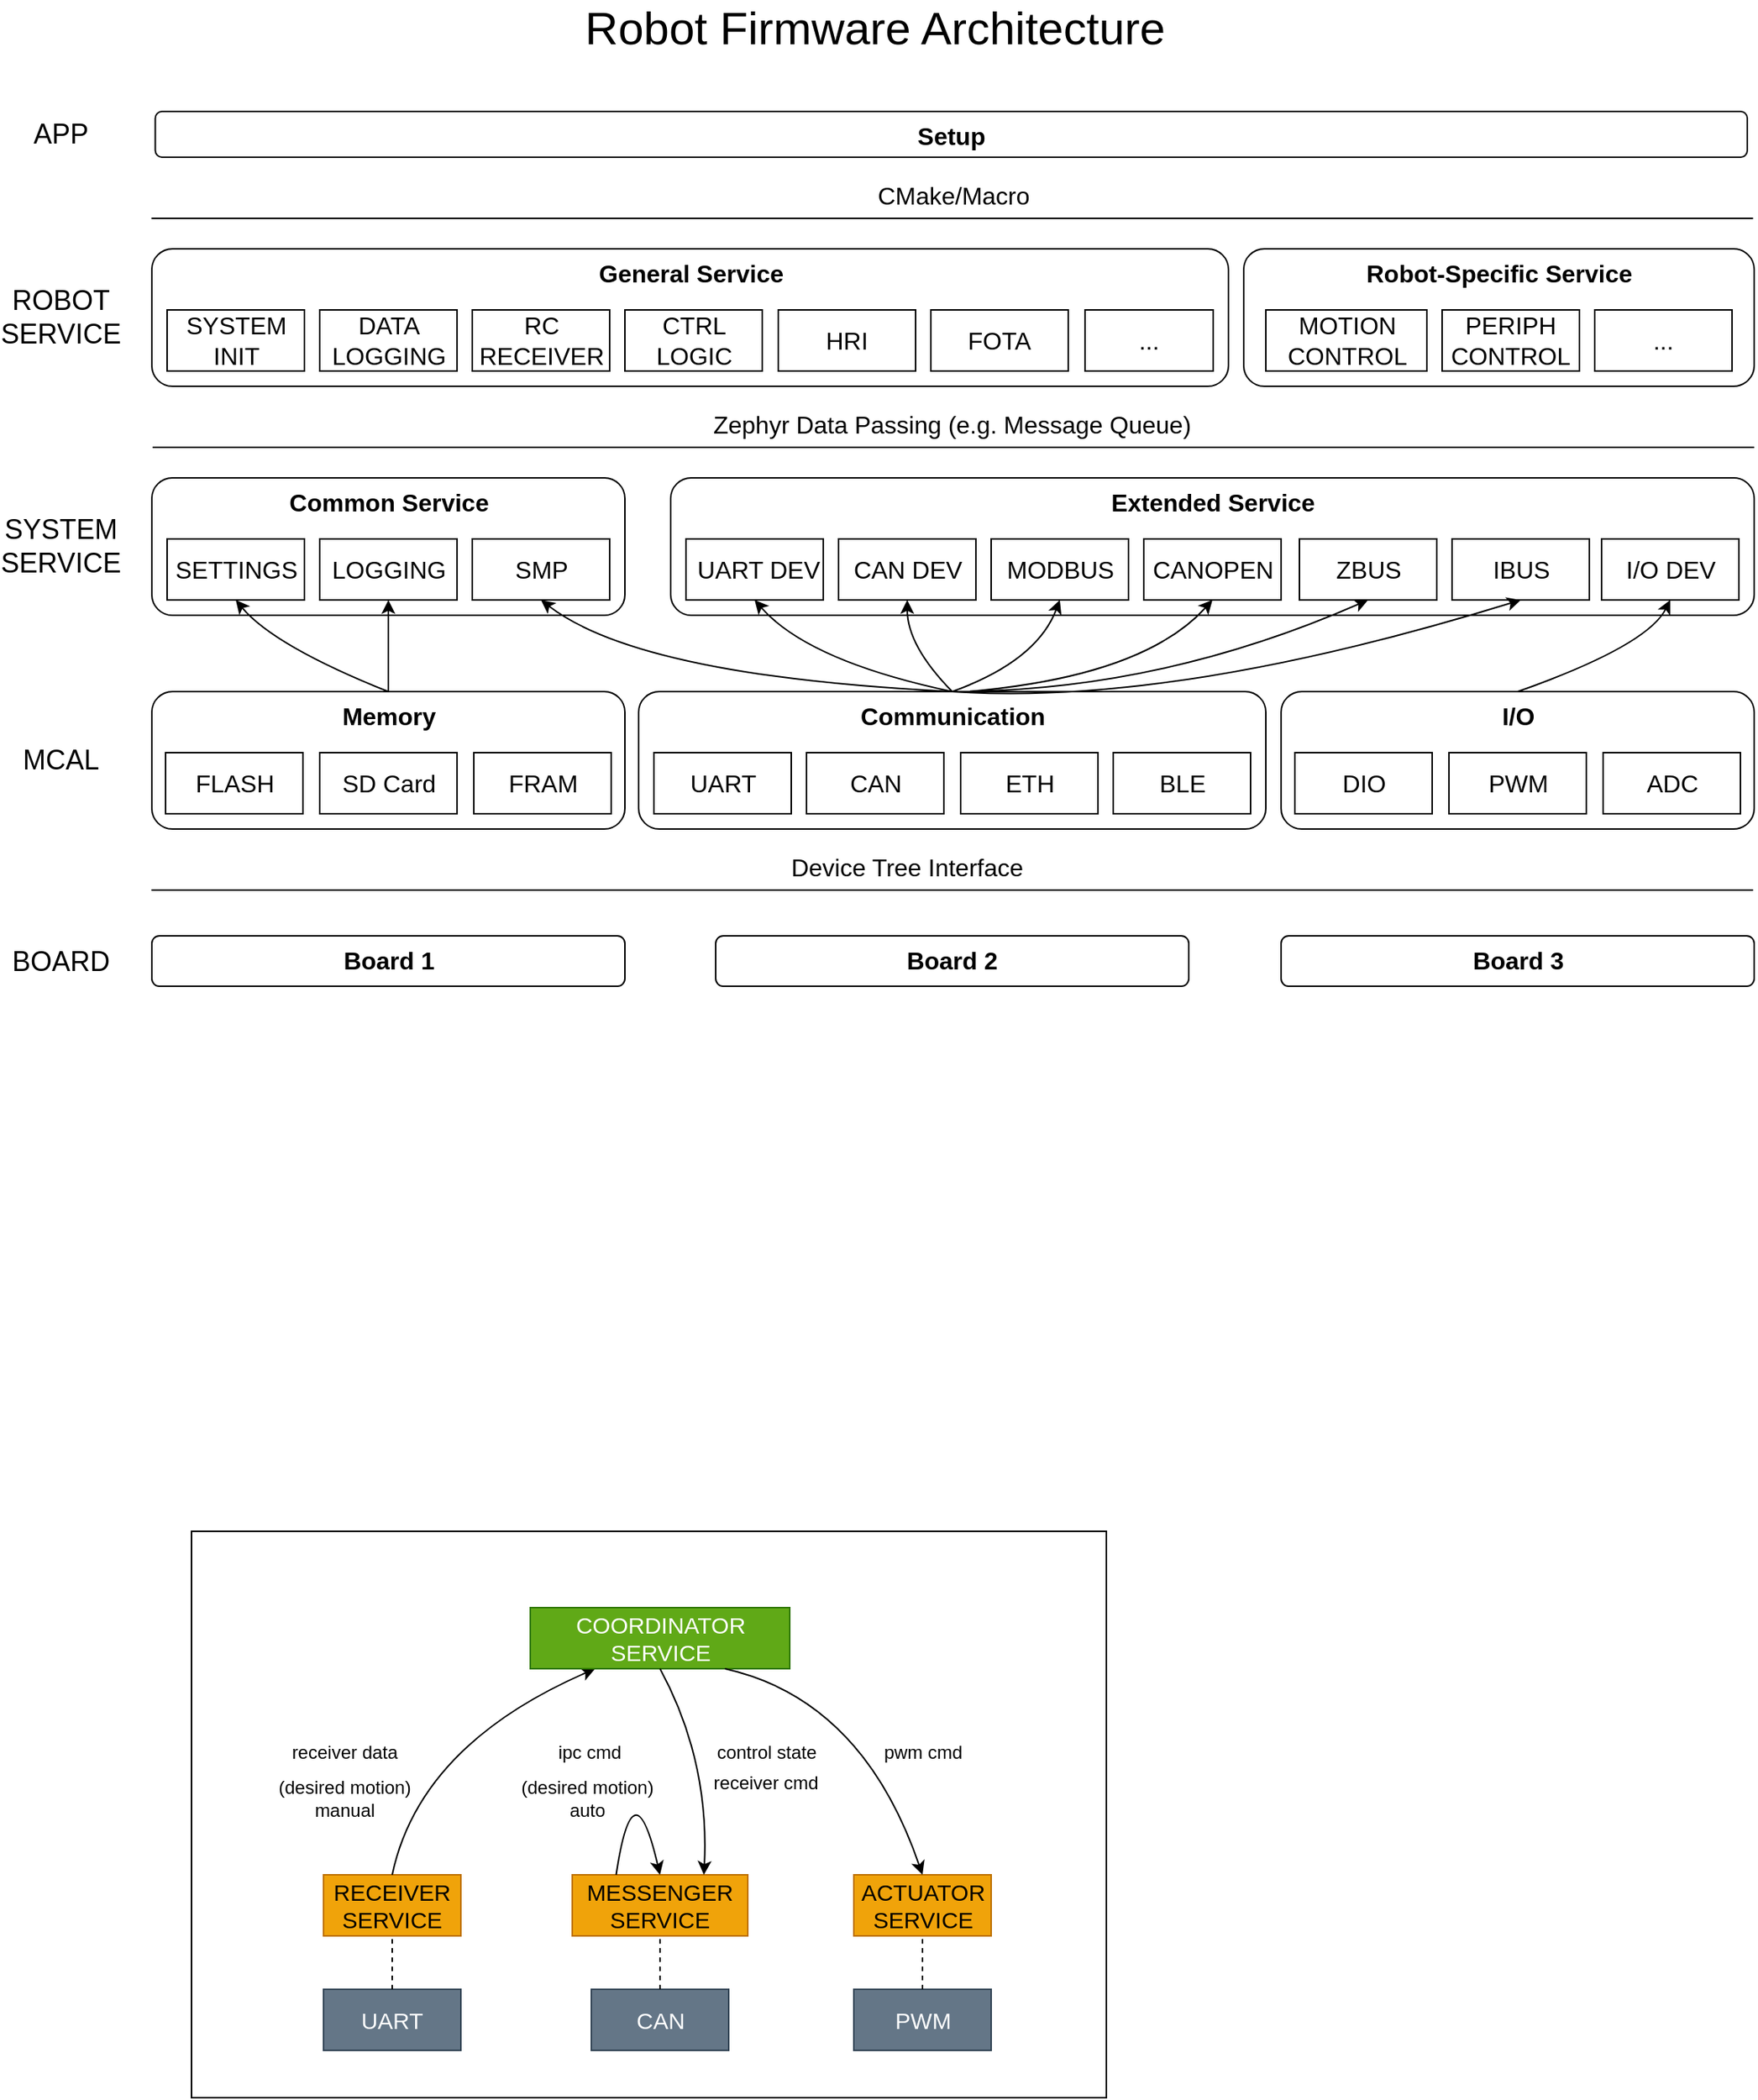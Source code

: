 <mxfile version="20.3.0" type="device"><diagram id="prtHgNgQTEPvFCAcTncT" name="Page-1"><mxGraphModel dx="1990" dy="1238" grid="1" gridSize="10" guides="1" tooltips="1" connect="1" arrows="1" fold="1" page="1" pageScale="1" pageWidth="1169" pageHeight="827" math="0" shadow="0"><root><mxCell id="0"/><mxCell id="1" parent="0"/><mxCell id="_VUhn9oizmv0SjjqbQ_M-27" value="" style="rounded=0;whiteSpace=wrap;html=1;fontSize=15;" parent="1" vertex="1"><mxGeometry x="130.5" y="1090" width="599.5" height="371" as="geometry"/></mxCell><mxCell id="7gqeEgnIsbvV29NgxDv7-71" value="&lt;b&gt;Extended Service&lt;/b&gt;" style="rounded=1;whiteSpace=wrap;html=1;fontSize=16;verticalAlign=top;" parent="1" vertex="1"><mxGeometry x="444.5" y="400" width="710" height="90" as="geometry"/></mxCell><mxCell id="7gqeEgnIsbvV29NgxDv7-64" value="&lt;b&gt;Common Service&lt;/b&gt;" style="rounded=1;whiteSpace=wrap;html=1;fontSize=16;verticalAlign=top;" parent="1" vertex="1"><mxGeometry x="104.5" y="400" width="310" height="90" as="geometry"/></mxCell><mxCell id="7gqeEgnIsbvV29NgxDv7-20" value="MCAL" style="text;html=1;strokeColor=none;fillColor=none;align=center;verticalAlign=middle;whiteSpace=wrap;rounded=0;fontSize=18;" parent="1" vertex="1"><mxGeometry x="15" y="570" width="60" height="30" as="geometry"/></mxCell><mxCell id="7gqeEgnIsbvV29NgxDv7-22" value="SYSTEM SERVICE" style="text;html=1;strokeColor=none;fillColor=none;align=center;verticalAlign=middle;whiteSpace=wrap;rounded=0;fontSize=18;" parent="1" vertex="1"><mxGeometry x="15" y="430" width="60" height="30" as="geometry"/></mxCell><mxCell id="7gqeEgnIsbvV29NgxDv7-23" value="&amp;nbsp;UART DEV" style="rounded=0;whiteSpace=wrap;html=1;fontFamily=Helvetica;fontSize=16;fontColor=#000000;align=center;" parent="1" vertex="1"><mxGeometry x="454.5" y="440" width="90" height="40" as="geometry"/></mxCell><mxCell id="7gqeEgnIsbvV29NgxDv7-24" value="CAN DEV" style="rounded=0;whiteSpace=wrap;html=1;fontFamily=Helvetica;fontSize=16;fontColor=#000000;align=center;" parent="1" vertex="1"><mxGeometry x="554.5" y="440" width="90" height="40" as="geometry"/></mxCell><mxCell id="7gqeEgnIsbvV29NgxDv7-25" value="MODBUS" style="rounded=0;whiteSpace=wrap;html=1;fontFamily=Helvetica;fontSize=16;fontColor=#000000;align=center;" parent="1" vertex="1"><mxGeometry x="654.5" y="440" width="90" height="40" as="geometry"/></mxCell><mxCell id="7gqeEgnIsbvV29NgxDv7-26" value="CANOPEN" style="rounded=0;whiteSpace=wrap;html=1;fontFamily=Helvetica;fontSize=16;fontColor=#000000;align=center;" parent="1" vertex="1"><mxGeometry x="754.5" y="440" width="90" height="40" as="geometry"/></mxCell><mxCell id="7gqeEgnIsbvV29NgxDv7-48" value="" style="group;fontSize=16;" parent="1" vertex="1" connectable="0"><mxGeometry x="104.5" y="540" width="310" height="90" as="geometry"/></mxCell><mxCell id="7gqeEgnIsbvV29NgxDv7-36" value="&lt;b&gt;Memory&lt;/b&gt;" style="rounded=1;whiteSpace=wrap;html=1;fontSize=16;verticalAlign=top;" parent="7gqeEgnIsbvV29NgxDv7-48" vertex="1"><mxGeometry width="310" height="90" as="geometry"/></mxCell><mxCell id="7gqeEgnIsbvV29NgxDv7-37" value="SD Card" style="rounded=0;whiteSpace=wrap;html=1;fontFamily=Helvetica;fontSize=16;fontColor=#000000;align=center;" parent="7gqeEgnIsbvV29NgxDv7-48" vertex="1"><mxGeometry x="110" y="40" width="90" height="40" as="geometry"/></mxCell><mxCell id="7gqeEgnIsbvV29NgxDv7-38" value="FRAM" style="rounded=0;whiteSpace=wrap;html=1;fontFamily=Helvetica;fontSize=16;fontColor=#000000;align=center;" parent="7gqeEgnIsbvV29NgxDv7-48" vertex="1"><mxGeometry x="211" y="40" width="90" height="40" as="geometry"/></mxCell><mxCell id="7gqeEgnIsbvV29NgxDv7-39" value="FLASH" style="rounded=0;whiteSpace=wrap;html=1;fontFamily=Helvetica;fontSize=16;fontColor=#000000;align=center;" parent="7gqeEgnIsbvV29NgxDv7-48" vertex="1"><mxGeometry x="9" y="40" width="90" height="40" as="geometry"/></mxCell><mxCell id="7gqeEgnIsbvV29NgxDv7-50" value="" style="group;fontSize=16;" parent="1" vertex="1" connectable="0"><mxGeometry x="844.5" y="540" width="310" height="90" as="geometry"/></mxCell><mxCell id="7gqeEgnIsbvV29NgxDv7-44" value="&lt;b&gt;I/O&lt;/b&gt;" style="rounded=1;whiteSpace=wrap;html=1;fontSize=16;verticalAlign=top;" parent="7gqeEgnIsbvV29NgxDv7-50" vertex="1"><mxGeometry width="310" height="90" as="geometry"/></mxCell><mxCell id="7gqeEgnIsbvV29NgxDv7-45" value="DIO" style="rounded=0;whiteSpace=wrap;html=1;fontFamily=Helvetica;fontSize=16;fontColor=#000000;align=center;" parent="7gqeEgnIsbvV29NgxDv7-50" vertex="1"><mxGeometry x="9" y="40" width="90" height="40" as="geometry"/></mxCell><mxCell id="7gqeEgnIsbvV29NgxDv7-46" value="PWM" style="rounded=0;whiteSpace=wrap;html=1;fontFamily=Helvetica;fontSize=16;fontColor=#000000;align=center;" parent="7gqeEgnIsbvV29NgxDv7-50" vertex="1"><mxGeometry x="110" y="40" width="90" height="40" as="geometry"/></mxCell><mxCell id="7gqeEgnIsbvV29NgxDv7-47" value="ADC" style="rounded=0;whiteSpace=wrap;html=1;fontFamily=Helvetica;fontSize=16;fontColor=#000000;align=center;" parent="7gqeEgnIsbvV29NgxDv7-50" vertex="1"><mxGeometry x="211" y="40" width="90" height="40" as="geometry"/></mxCell><mxCell id="7gqeEgnIsbvV29NgxDv7-56" value="SETTINGS" style="rounded=0;whiteSpace=wrap;html=1;fontFamily=Helvetica;fontSize=16;fontColor=#000000;align=center;" parent="1" vertex="1"><mxGeometry x="114.5" y="440" width="90" height="40" as="geometry"/></mxCell><mxCell id="7gqeEgnIsbvV29NgxDv7-57" value="LOGGING" style="rounded=0;whiteSpace=wrap;html=1;fontFamily=Helvetica;fontSize=16;fontColor=#000000;align=center;" parent="1" vertex="1"><mxGeometry x="214.5" y="440" width="90" height="40" as="geometry"/></mxCell><mxCell id="7gqeEgnIsbvV29NgxDv7-66" value="SMP" style="rounded=0;whiteSpace=wrap;html=1;fontFamily=Helvetica;fontSize=16;fontColor=#000000;align=center;" parent="1" vertex="1"><mxGeometry x="314.5" y="440" width="90" height="40" as="geometry"/></mxCell><mxCell id="7gqeEgnIsbvV29NgxDv7-40" value="&lt;b&gt;Communication&lt;/b&gt;" style="rounded=1;whiteSpace=wrap;html=1;fontSize=16;verticalAlign=top;" parent="1" vertex="1"><mxGeometry x="423.5" y="540" width="411" height="90" as="geometry"/></mxCell><mxCell id="7gqeEgnIsbvV29NgxDv7-41" value="CAN" style="rounded=0;whiteSpace=wrap;html=1;fontFamily=Helvetica;fontSize=16;fontColor=#000000;align=center;" parent="1" vertex="1"><mxGeometry x="533.5" y="580" width="90" height="40" as="geometry"/></mxCell><mxCell id="7gqeEgnIsbvV29NgxDv7-42" value="UART" style="rounded=0;whiteSpace=wrap;html=1;fontFamily=Helvetica;fontSize=16;fontColor=#000000;align=center;" parent="1" vertex="1"><mxGeometry x="433.5" y="580" width="90" height="40" as="geometry"/></mxCell><mxCell id="7gqeEgnIsbvV29NgxDv7-43" value="ETH" style="rounded=0;whiteSpace=wrap;html=1;fontFamily=Helvetica;fontSize=16;fontColor=#000000;align=center;" parent="1" vertex="1"><mxGeometry x="634.5" y="580" width="90" height="40" as="geometry"/></mxCell><mxCell id="7gqeEgnIsbvV29NgxDv7-68" value="BLE" style="rounded=0;whiteSpace=wrap;html=1;fontFamily=Helvetica;fontSize=16;fontColor=#000000;align=center;" parent="1" vertex="1"><mxGeometry x="734.5" y="580" width="90" height="40" as="geometry"/></mxCell><mxCell id="7gqeEgnIsbvV29NgxDv7-69" value="ZBUS" style="rounded=0;whiteSpace=wrap;html=1;fontFamily=Helvetica;fontSize=16;fontColor=#000000;align=center;" parent="1" vertex="1"><mxGeometry x="856.5" y="440" width="90" height="40" as="geometry"/></mxCell><mxCell id="7gqeEgnIsbvV29NgxDv7-70" value="IBUS" style="rounded=0;whiteSpace=wrap;html=1;fontFamily=Helvetica;fontSize=16;fontColor=#000000;align=center;" parent="1" vertex="1"><mxGeometry x="956.5" y="440" width="90" height="40" as="geometry"/></mxCell><mxCell id="7gqeEgnIsbvV29NgxDv7-73" value="" style="curved=1;endArrow=classic;html=1;rounded=0;fontSize=16;exitX=0.5;exitY=0;exitDx=0;exitDy=0;entryX=0.5;entryY=1;entryDx=0;entryDy=0;" parent="1" source="7gqeEgnIsbvV29NgxDv7-36" target="7gqeEgnIsbvV29NgxDv7-56" edge="1"><mxGeometry width="50" height="50" relative="1" as="geometry"><mxPoint x="664.5" y="110" as="sourcePoint"/><mxPoint x="714.5" y="60" as="targetPoint"/><Array as="points"><mxPoint x="184.5" y="510"/></Array></mxGeometry></mxCell><mxCell id="7gqeEgnIsbvV29NgxDv7-74" value="" style="curved=1;endArrow=classic;html=1;rounded=0;fontSize=16;exitX=0.5;exitY=0;exitDx=0;exitDy=0;entryX=0.5;entryY=1;entryDx=0;entryDy=0;" parent="1" source="7gqeEgnIsbvV29NgxDv7-36" target="7gqeEgnIsbvV29NgxDv7-57" edge="1"><mxGeometry width="50" height="50" relative="1" as="geometry"><mxPoint x="269.5" y="550" as="sourcePoint"/><mxPoint x="169.5" y="490" as="targetPoint"/><Array as="points"/></mxGeometry></mxCell><mxCell id="7gqeEgnIsbvV29NgxDv7-75" value="" style="curved=1;endArrow=classic;html=1;rounded=0;fontSize=16;exitX=0.5;exitY=0;exitDx=0;exitDy=0;entryX=0.5;entryY=1;entryDx=0;entryDy=0;" parent="1" source="7gqeEgnIsbvV29NgxDv7-40" target="7gqeEgnIsbvV29NgxDv7-66" edge="1"><mxGeometry width="50" height="50" relative="1" as="geometry"><mxPoint x="269.5" y="550" as="sourcePoint"/><mxPoint x="269.5" y="490" as="targetPoint"/><Array as="points"><mxPoint x="424.5" y="530"/></Array></mxGeometry></mxCell><mxCell id="7gqeEgnIsbvV29NgxDv7-76" value="" style="curved=1;endArrow=classic;html=1;rounded=0;fontSize=16;exitX=0.5;exitY=0;exitDx=0;exitDy=0;entryX=0.5;entryY=1;entryDx=0;entryDy=0;" parent="1" source="7gqeEgnIsbvV29NgxDv7-40" target="7gqeEgnIsbvV29NgxDv7-23" edge="1"><mxGeometry width="50" height="50" relative="1" as="geometry"><mxPoint x="279.5" y="560" as="sourcePoint"/><mxPoint x="279.5" y="500" as="targetPoint"/><Array as="points"><mxPoint x="534.5" y="520"/></Array></mxGeometry></mxCell><mxCell id="7gqeEgnIsbvV29NgxDv7-77" value="" style="curved=1;endArrow=classic;html=1;rounded=0;fontSize=16;exitX=0.5;exitY=0;exitDx=0;exitDy=0;entryX=0.5;entryY=1;entryDx=0;entryDy=0;" parent="1" source="7gqeEgnIsbvV29NgxDv7-40" target="7gqeEgnIsbvV29NgxDv7-24" edge="1"><mxGeometry width="50" height="50" relative="1" as="geometry"><mxPoint x="289.5" y="570" as="sourcePoint"/><mxPoint x="289.5" y="510" as="targetPoint"/><Array as="points"><mxPoint x="599.5" y="510"/></Array></mxGeometry></mxCell><mxCell id="7gqeEgnIsbvV29NgxDv7-78" value="" style="curved=1;endArrow=classic;html=1;rounded=0;fontSize=16;exitX=0.5;exitY=0;exitDx=0;exitDy=0;entryX=0.5;entryY=1;entryDx=0;entryDy=0;" parent="1" source="7gqeEgnIsbvV29NgxDv7-40" target="7gqeEgnIsbvV29NgxDv7-25" edge="1"><mxGeometry width="50" height="50" relative="1" as="geometry"><mxPoint x="299.5" y="580" as="sourcePoint"/><mxPoint x="299.5" y="520" as="targetPoint"/><Array as="points"><mxPoint x="684.5" y="520"/></Array></mxGeometry></mxCell><mxCell id="7gqeEgnIsbvV29NgxDv7-79" value="I/O DEV" style="rounded=0;whiteSpace=wrap;html=1;fontFamily=Helvetica;fontSize=16;fontColor=#000000;align=center;" parent="1" vertex="1"><mxGeometry x="1054.5" y="440" width="90" height="40" as="geometry"/></mxCell><mxCell id="7gqeEgnIsbvV29NgxDv7-80" value="" style="curved=1;endArrow=classic;html=1;rounded=0;fontSize=16;entryX=0.5;entryY=1;entryDx=0;entryDy=0;" parent="1" target="7gqeEgnIsbvV29NgxDv7-26" edge="1"><mxGeometry width="50" height="50" relative="1" as="geometry"><mxPoint x="639.5" y="540" as="sourcePoint"/><mxPoint x="809.5" y="490" as="targetPoint"/><Array as="points"><mxPoint x="754.5" y="530"/></Array></mxGeometry></mxCell><mxCell id="7gqeEgnIsbvV29NgxDv7-81" value="" style="curved=1;endArrow=classic;html=1;rounded=0;fontSize=16;entryX=0.5;entryY=1;entryDx=0;entryDy=0;exitX=0.5;exitY=0;exitDx=0;exitDy=0;" parent="1" source="7gqeEgnIsbvV29NgxDv7-40" target="7gqeEgnIsbvV29NgxDv7-69" edge="1"><mxGeometry width="50" height="50" relative="1" as="geometry"><mxPoint x="649.5" y="550" as="sourcePoint"/><mxPoint x="909.5" y="490" as="targetPoint"/><Array as="points"><mxPoint x="764.5" y="540"/></Array></mxGeometry></mxCell><mxCell id="7gqeEgnIsbvV29NgxDv7-82" value="" style="curved=1;endArrow=classic;html=1;rounded=0;fontSize=16;entryX=0.5;entryY=1;entryDx=0;entryDy=0;exitX=0.5;exitY=0;exitDx=0;exitDy=0;" parent="1" source="7gqeEgnIsbvV29NgxDv7-40" target="7gqeEgnIsbvV29NgxDv7-70" edge="1"><mxGeometry width="50" height="50" relative="1" as="geometry"><mxPoint x="659.5" y="560" as="sourcePoint"/><mxPoint x="919.5" y="500" as="targetPoint"/><Array as="points"><mxPoint x="774.5" y="550"/></Array></mxGeometry></mxCell><mxCell id="7gqeEgnIsbvV29NgxDv7-83" value="" style="curved=1;endArrow=classic;html=1;rounded=0;fontSize=16;entryX=0.5;entryY=1;entryDx=0;entryDy=0;exitX=0.5;exitY=0;exitDx=0;exitDy=0;" parent="1" source="7gqeEgnIsbvV29NgxDv7-44" target="7gqeEgnIsbvV29NgxDv7-79" edge="1"><mxGeometry width="50" height="50" relative="1" as="geometry"><mxPoint x="649.5" y="550" as="sourcePoint"/><mxPoint x="809.5" y="490" as="targetPoint"/><Array as="points"><mxPoint x="1084.5" y="510"/></Array></mxGeometry></mxCell><mxCell id="7gqeEgnIsbvV29NgxDv7-84" value="" style="group;fontSize=16;" parent="1" vertex="1" connectable="0"><mxGeometry x="104.5" y="700" width="310" height="33" as="geometry"/></mxCell><mxCell id="7gqeEgnIsbvV29NgxDv7-85" value="&lt;b&gt;Board 1&lt;/b&gt;" style="rounded=1;whiteSpace=wrap;html=1;fontSize=16;verticalAlign=top;" parent="7gqeEgnIsbvV29NgxDv7-84" vertex="1"><mxGeometry width="310" height="33" as="geometry"/></mxCell><mxCell id="7gqeEgnIsbvV29NgxDv7-89" value="&lt;b&gt;Board 2&lt;/b&gt;" style="rounded=1;whiteSpace=wrap;html=1;fontSize=16;verticalAlign=top;" parent="1" vertex="1"><mxGeometry x="474" y="700" width="310" height="33" as="geometry"/></mxCell><mxCell id="7gqeEgnIsbvV29NgxDv7-90" value="&lt;b&gt;Board 3&lt;/b&gt;" style="rounded=1;whiteSpace=wrap;html=1;fontSize=16;verticalAlign=top;" parent="1" vertex="1"><mxGeometry x="844.5" y="700" width="310" height="33" as="geometry"/></mxCell><mxCell id="7gqeEgnIsbvV29NgxDv7-91" value="BOARD" style="text;html=1;strokeColor=none;fillColor=none;align=center;verticalAlign=middle;whiteSpace=wrap;rounded=0;fontSize=18;" parent="1" vertex="1"><mxGeometry x="15" y="701.5" width="60" height="30" as="geometry"/></mxCell><mxCell id="7gqeEgnIsbvV29NgxDv7-92" value="" style="endArrow=none;html=1;rounded=0;fontSize=16;" parent="1" edge="1"><mxGeometry width="50" height="50" relative="1" as="geometry"><mxPoint x="104.25" y="670" as="sourcePoint"/><mxPoint x="1153.75" y="670" as="targetPoint"/></mxGeometry></mxCell><mxCell id="7gqeEgnIsbvV29NgxDv7-93" value="Device Tree Interface" style="text;html=1;strokeColor=none;fillColor=none;align=center;verticalAlign=middle;whiteSpace=wrap;rounded=0;fontSize=16;" parent="1" vertex="1"><mxGeometry x="502" y="640" width="195" height="30" as="geometry"/></mxCell><mxCell id="7gqeEgnIsbvV29NgxDv7-94" value="ROBOT SERVICE" style="text;html=1;strokeColor=none;fillColor=none;align=center;verticalAlign=middle;whiteSpace=wrap;rounded=0;fontSize=18;" parent="1" vertex="1"><mxGeometry x="15" y="280" width="60" height="30" as="geometry"/></mxCell><mxCell id="7gqeEgnIsbvV29NgxDv7-95" value="&lt;b&gt;General Service&lt;/b&gt;" style="rounded=1;whiteSpace=wrap;html=1;fontSize=16;verticalAlign=top;" parent="1" vertex="1"><mxGeometry x="104.5" y="250" width="705.5" height="90" as="geometry"/></mxCell><mxCell id="7gqeEgnIsbvV29NgxDv7-96" value="SYSTEM INIT" style="rounded=0;whiteSpace=wrap;html=1;fontFamily=Helvetica;fontSize=16;fontColor=#000000;align=center;" parent="1" vertex="1"><mxGeometry x="114.5" y="290" width="90" height="40" as="geometry"/></mxCell><mxCell id="7gqeEgnIsbvV29NgxDv7-97" value="DATA LOGGING" style="rounded=0;whiteSpace=wrap;html=1;fontFamily=Helvetica;fontSize=16;fontColor=#000000;align=center;" parent="1" vertex="1"><mxGeometry x="214.5" y="290" width="90" height="40" as="geometry"/></mxCell><mxCell id="7gqeEgnIsbvV29NgxDv7-98" value="RC RECEIVER" style="rounded=0;whiteSpace=wrap;html=1;fontFamily=Helvetica;fontSize=16;fontColor=#000000;align=center;" parent="1" vertex="1"><mxGeometry x="314.5" y="290" width="90" height="40" as="geometry"/></mxCell><mxCell id="7gqeEgnIsbvV29NgxDv7-99" value="CTRL LOGIC" style="rounded=0;whiteSpace=wrap;html=1;fontFamily=Helvetica;fontSize=16;fontColor=#000000;align=center;" parent="1" vertex="1"><mxGeometry x="414.5" y="290" width="90" height="40" as="geometry"/></mxCell><mxCell id="7gqeEgnIsbvV29NgxDv7-101" value="&lt;b&gt;Robot-Specific Service&lt;/b&gt;" style="rounded=1;whiteSpace=wrap;html=1;fontSize=16;verticalAlign=top;" parent="1" vertex="1"><mxGeometry x="820" y="250" width="334.5" height="90" as="geometry"/></mxCell><mxCell id="7gqeEgnIsbvV29NgxDv7-102" value="" style="endArrow=none;html=1;rounded=0;fontSize=16;" parent="1" edge="1"><mxGeometry width="50" height="50" relative="1" as="geometry"><mxPoint x="105" y="380.0" as="sourcePoint"/><mxPoint x="1154.5" y="380.0" as="targetPoint"/></mxGeometry></mxCell><mxCell id="7gqeEgnIsbvV29NgxDv7-103" value="Zephyr Data Passing (e.g. Message Queue)" style="text;html=1;strokeColor=none;fillColor=none;align=center;verticalAlign=middle;whiteSpace=wrap;rounded=0;fontSize=16;" parent="1" vertex="1"><mxGeometry x="449" y="350" width="360" height="30" as="geometry"/></mxCell><mxCell id="7gqeEgnIsbvV29NgxDv7-104" value="MOTION&lt;br&gt;CONTROL" style="rounded=0;whiteSpace=wrap;html=1;fontFamily=Helvetica;fontSize=16;fontColor=#000000;align=center;" parent="1" vertex="1"><mxGeometry x="834.5" y="290" width="105.5" height="40" as="geometry"/></mxCell><mxCell id="7gqeEgnIsbvV29NgxDv7-105" value="PERIPH CONTROL" style="rounded=0;whiteSpace=wrap;html=1;fontFamily=Helvetica;fontSize=16;fontColor=#000000;align=center;" parent="1" vertex="1"><mxGeometry x="950" y="290" width="90" height="40" as="geometry"/></mxCell><mxCell id="7gqeEgnIsbvV29NgxDv7-106" value="..." style="rounded=0;whiteSpace=wrap;html=1;fontFamily=Helvetica;fontSize=16;fontColor=#000000;align=center;" parent="1" vertex="1"><mxGeometry x="1050" y="290" width="90" height="40" as="geometry"/></mxCell><mxCell id="7gqeEgnIsbvV29NgxDv7-107" value="HRI" style="rounded=0;whiteSpace=wrap;html=1;fontFamily=Helvetica;fontSize=16;fontColor=#000000;align=center;" parent="1" vertex="1"><mxGeometry x="515" y="290" width="90" height="40" as="geometry"/></mxCell><mxCell id="7gqeEgnIsbvV29NgxDv7-108" value="FOTA" style="rounded=0;whiteSpace=wrap;html=1;fontFamily=Helvetica;fontSize=16;fontColor=#000000;align=center;" parent="1" vertex="1"><mxGeometry x="615" y="290" width="90" height="40" as="geometry"/></mxCell><mxCell id="7gqeEgnIsbvV29NgxDv7-109" value="..." style="rounded=0;whiteSpace=wrap;html=1;fontFamily=Helvetica;fontSize=16;fontColor=#000000;align=center;" parent="1" vertex="1"><mxGeometry x="716" y="290" width="84" height="40" as="geometry"/></mxCell><mxCell id="7gqeEgnIsbvV29NgxDv7-110" value="" style="endArrow=none;html=1;rounded=0;fontSize=16;" parent="1" edge="1"><mxGeometry width="50" height="50" relative="1" as="geometry"><mxPoint x="104.25" y="230.0" as="sourcePoint"/><mxPoint x="1153.75" y="230.0" as="targetPoint"/></mxGeometry></mxCell><mxCell id="7gqeEgnIsbvV29NgxDv7-111" value="CMake/Macro" style="text;html=1;strokeColor=none;fillColor=none;align=center;verticalAlign=middle;whiteSpace=wrap;rounded=0;fontSize=16;" parent="1" vertex="1"><mxGeometry x="450" y="200" width="360" height="30" as="geometry"/></mxCell><mxCell id="7gqeEgnIsbvV29NgxDv7-112" value="APP" style="text;html=1;strokeColor=none;fillColor=none;align=center;verticalAlign=middle;whiteSpace=wrap;rounded=0;fontSize=18;" parent="1" vertex="1"><mxGeometry x="15" y="160" width="60" height="30" as="geometry"/></mxCell><mxCell id="7gqeEgnIsbvV29NgxDv7-113" value="&lt;b&gt;Setup&lt;/b&gt;" style="rounded=1;whiteSpace=wrap;html=1;fontSize=16;verticalAlign=top;" parent="1" vertex="1"><mxGeometry x="106.75" y="160" width="1043.25" height="30" as="geometry"/></mxCell><mxCell id="7gqeEgnIsbvV29NgxDv7-114" value="Robot Firmware Architecture" style="text;html=1;strokeColor=none;fillColor=none;align=center;verticalAlign=middle;whiteSpace=wrap;rounded=0;fontSize=30;" parent="1" vertex="1"><mxGeometry x="311" y="90" width="535" height="30" as="geometry"/></mxCell><mxCell id="_VUhn9oizmv0SjjqbQ_M-1" value="RECEIVER&lt;br style=&quot;font-size: 15px;&quot;&gt;SERVICE" style="rounded=0;whiteSpace=wrap;html=1;fontFamily=Helvetica;fontSize=15;fontColor=#000000;align=center;fillColor=#f0a30a;strokeColor=#BD7000;" parent="1" vertex="1"><mxGeometry x="217" y="1315" width="90" height="40" as="geometry"/></mxCell><mxCell id="_VUhn9oizmv0SjjqbQ_M-3" value="PWM" style="rounded=0;whiteSpace=wrap;html=1;fontFamily=Helvetica;fontSize=15;fontColor=#ffffff;align=center;fillColor=#647687;strokeColor=#314354;" parent="1" vertex="1"><mxGeometry x="564.5" y="1390" width="90" height="40" as="geometry"/></mxCell><mxCell id="_VUhn9oizmv0SjjqbQ_M-4" value="CAN" style="rounded=0;whiteSpace=wrap;html=1;fontFamily=Helvetica;fontSize=15;fontColor=#ffffff;align=center;fillColor=#647687;strokeColor=#314354;" parent="1" vertex="1"><mxGeometry x="392.5" y="1390" width="90" height="40" as="geometry"/></mxCell><mxCell id="_VUhn9oizmv0SjjqbQ_M-5" value="UART" style="rounded=0;whiteSpace=wrap;html=1;fontFamily=Helvetica;fontSize=15;fontColor=#ffffff;align=center;fillColor=#647687;strokeColor=#314354;" parent="1" vertex="1"><mxGeometry x="217" y="1390" width="90" height="40" as="geometry"/></mxCell><mxCell id="_VUhn9oizmv0SjjqbQ_M-6" value="ACTUATOR&lt;br style=&quot;font-size: 15px&quot;&gt;SERVICE" style="rounded=0;whiteSpace=wrap;html=1;fontFamily=Helvetica;fontSize=15;fontColor=#000000;align=center;fillColor=#f0a30a;strokeColor=#BD7000;" parent="1" vertex="1"><mxGeometry x="564.5" y="1315" width="90" height="40" as="geometry"/></mxCell><mxCell id="_VUhn9oizmv0SjjqbQ_M-7" value="" style="curved=1;endArrow=none;html=1;rounded=0;fontSize=16;exitX=0.5;exitY=0;exitDx=0;exitDy=0;entryX=0.5;entryY=1;entryDx=0;entryDy=0;endFill=0;dashed=1;" parent="1" source="_VUhn9oizmv0SjjqbQ_M-3" target="_VUhn9oizmv0SjjqbQ_M-6" edge="1"><mxGeometry width="50" height="50" relative="1" as="geometry"><mxPoint x="736.5" y="1400" as="sourcePoint"/><mxPoint x="707" y="1340" as="targetPoint"/><Array as="points"/></mxGeometry></mxCell><mxCell id="_VUhn9oizmv0SjjqbQ_M-9" value="" style="curved=1;endArrow=none;html=1;rounded=0;fontSize=16;exitX=0.5;exitY=0;exitDx=0;exitDy=0;entryX=0.5;entryY=1;entryDx=0;entryDy=0;dashed=1;endFill=0;" parent="1" source="_VUhn9oizmv0SjjqbQ_M-5" target="_VUhn9oizmv0SjjqbQ_M-1" edge="1"><mxGeometry width="50" height="50" relative="1" as="geometry"><mxPoint x="520.5" y="1436" as="sourcePoint"/><mxPoint x="470" y="1375" as="targetPoint"/><Array as="points"/></mxGeometry></mxCell><mxCell id="_VUhn9oizmv0SjjqbQ_M-12" value="MESSENGER&lt;br&gt;SERVICE" style="rounded=0;whiteSpace=wrap;html=1;fontFamily=Helvetica;fontSize=15;fontColor=#000000;align=center;fillColor=#f0a30a;strokeColor=#BD7000;" parent="1" vertex="1"><mxGeometry x="380" y="1315" width="115" height="40" as="geometry"/></mxCell><mxCell id="_VUhn9oizmv0SjjqbQ_M-13" value="" style="curved=1;endArrow=none;html=1;rounded=0;fontSize=16;exitX=0.5;exitY=0;exitDx=0;exitDy=0;entryX=0.5;entryY=1;entryDx=0;entryDy=0;endFill=0;dashed=1;" parent="1" source="_VUhn9oizmv0SjjqbQ_M-4" target="_VUhn9oizmv0SjjqbQ_M-12" edge="1"><mxGeometry width="50" height="50" relative="1" as="geometry"><mxPoint x="578.5" y="1424" as="sourcePoint"/><mxPoint x="578.5" y="1364" as="targetPoint"/><Array as="points"/></mxGeometry></mxCell><mxCell id="_VUhn9oizmv0SjjqbQ_M-15" value="" style="curved=1;endArrow=classic;html=1;rounded=0;fontSize=16;exitX=0.5;exitY=0;exitDx=0;exitDy=0;entryX=0.25;entryY=1;entryDx=0;entryDy=0;" parent="1" source="_VUhn9oizmv0SjjqbQ_M-1" target="_VUhn9oizmv0SjjqbQ_M-17" edge="1"><mxGeometry width="50" height="50" relative="1" as="geometry"><mxPoint x="518" y="1425" as="sourcePoint"/><mxPoint x="383.5" y="1270" as="targetPoint"/><Array as="points"><mxPoint x="280" y="1230"/></Array></mxGeometry></mxCell><mxCell id="_VUhn9oizmv0SjjqbQ_M-17" value="COORDINATOR&lt;br&gt;SERVICE" style="rounded=0;whiteSpace=wrap;html=1;fontFamily=Helvetica;fontSize=15;fontColor=#ffffff;align=center;fillColor=#60a917;strokeColor=#2D7600;" parent="1" vertex="1"><mxGeometry x="352.5" y="1140" width="170" height="40" as="geometry"/></mxCell><mxCell id="_VUhn9oizmv0SjjqbQ_M-20" value="" style="curved=1;endArrow=classic;html=1;rounded=0;fontSize=16;exitX=0.25;exitY=0;exitDx=0;exitDy=0;entryX=0.5;entryY=0;entryDx=0;entryDy=0;" parent="1" source="_VUhn9oizmv0SjjqbQ_M-12" target="_VUhn9oizmv0SjjqbQ_M-12" edge="1"><mxGeometry width="50" height="50" relative="1" as="geometry"><mxPoint x="518" y="1425" as="sourcePoint"/><mxPoint x="559" y="1365" as="targetPoint"/><Array as="points"><mxPoint x="420" y="1240"/></Array></mxGeometry></mxCell><mxCell id="QJKczqHbdgRE2Tdqfpx8-5" value="" style="curved=1;endArrow=none;html=1;rounded=0;fontSize=16;exitX=0.75;exitY=0;exitDx=0;exitDy=0;entryX=0.5;entryY=1;entryDx=0;entryDy=0;startArrow=classic;startFill=1;endFill=0;" parent="1" source="_VUhn9oizmv0SjjqbQ_M-12" target="_VUhn9oizmv0SjjqbQ_M-17" edge="1"><mxGeometry width="50" height="50" relative="1" as="geometry"><mxPoint x="857.75" y="1325" as="sourcePoint"/><mxPoint x="826.75" y="1231" as="targetPoint"/><Array as="points"><mxPoint x="470" y="1240"/></Array></mxGeometry></mxCell><mxCell id="QJKczqHbdgRE2Tdqfpx8-15" value="control state" style="text;html=1;strokeColor=none;fillColor=none;align=center;verticalAlign=middle;whiteSpace=wrap;rounded=0;" parent="1" vertex="1"><mxGeometry x="454.5" y="1220" width="105" height="30" as="geometry"/></mxCell><mxCell id="QJKczqHbdgRE2Tdqfpx8-16" value="(desired motion)&lt;br&gt;auto" style="text;html=1;strokeColor=none;fillColor=none;align=center;verticalAlign=middle;whiteSpace=wrap;rounded=0;" parent="1" vertex="1"><mxGeometry x="334.5" y="1250" width="110" height="30" as="geometry"/></mxCell><mxCell id="QJKczqHbdgRE2Tdqfpx8-17" value="(desired motion)&lt;br&gt;manual" style="text;html=1;strokeColor=none;fillColor=none;align=center;verticalAlign=middle;whiteSpace=wrap;rounded=0;" parent="1" vertex="1"><mxGeometry x="176" y="1250" width="110" height="30" as="geometry"/></mxCell><mxCell id="QJKczqHbdgRE2Tdqfpx8-23" value="" style="curved=1;endArrow=classic;html=1;rounded=0;fontSize=16;exitX=0.75;exitY=1;exitDx=0;exitDy=0;entryX=0.5;entryY=0;entryDx=0;entryDy=0;fillColor=#e1d5e7;strokeColor=#000000;strokeWidth=1;" parent="1" source="_VUhn9oizmv0SjjqbQ_M-17" target="_VUhn9oizmv0SjjqbQ_M-6" edge="1"><mxGeometry width="50" height="50" relative="1" as="geometry"><mxPoint x="476.25" y="1325" as="sourcePoint"/><mxPoint x="683" y="1250" as="targetPoint"/><Array as="points"><mxPoint x="570" y="1200"/></Array></mxGeometry></mxCell><mxCell id="QJKczqHbdgRE2Tdqfpx8-25" value="pwm cmd" style="text;html=1;strokeColor=none;fillColor=none;align=center;verticalAlign=middle;whiteSpace=wrap;rounded=0;" parent="1" vertex="1"><mxGeometry x="554.5" y="1220" width="110" height="30" as="geometry"/></mxCell><mxCell id="OBiIFSmLH0xUCvNPcRPg-2" value="receiver data" style="text;html=1;strokeColor=none;fillColor=none;align=center;verticalAlign=middle;whiteSpace=wrap;rounded=0;" parent="1" vertex="1"><mxGeometry x="176" y="1220" width="110" height="30" as="geometry"/></mxCell><mxCell id="OBiIFSmLH0xUCvNPcRPg-3" value="ipc cmd" style="text;html=1;strokeColor=none;fillColor=none;align=center;verticalAlign=middle;whiteSpace=wrap;rounded=0;" parent="1" vertex="1"><mxGeometry x="338" y="1220" width="106.5" height="30" as="geometry"/></mxCell><mxCell id="C6DGGha-eBRU4COcdLiF-2" value="receiver cmd" style="text;html=1;strokeColor=none;fillColor=none;align=center;verticalAlign=middle;whiteSpace=wrap;rounded=0;" vertex="1" parent="1"><mxGeometry x="452" y="1240" width="110" height="30" as="geometry"/></mxCell></root></mxGraphModel></diagram></mxfile>